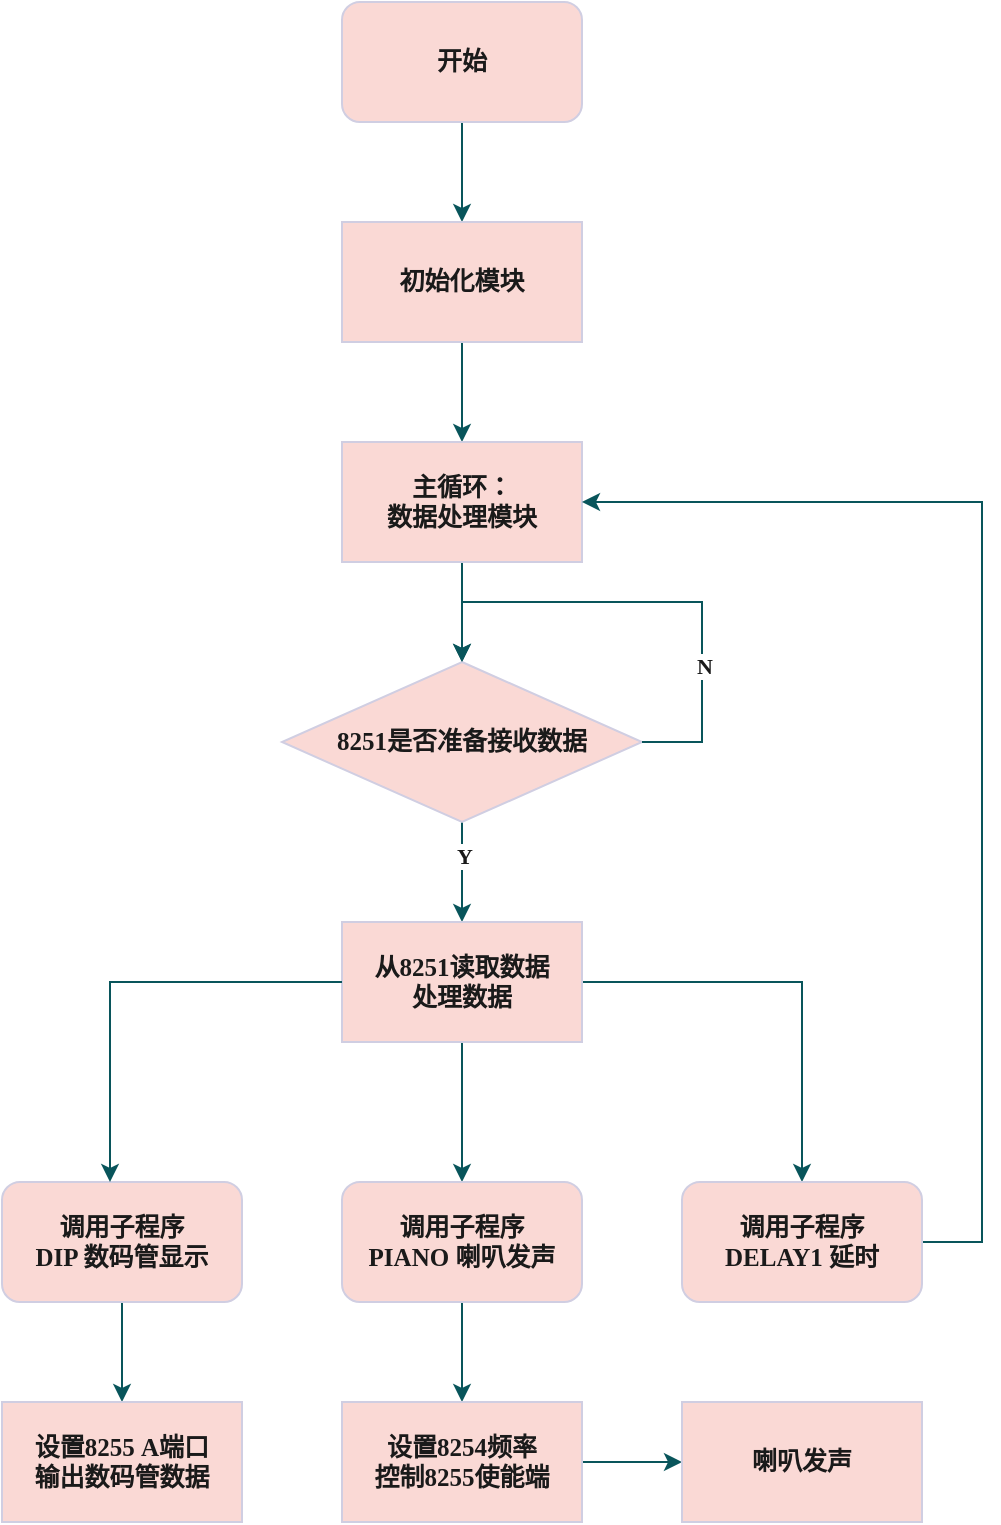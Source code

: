 <mxfile version="22.1.2" type="device">
  <diagram name="第 1 页" id="Z63aADtN7esR6h8jFY1F">
    <mxGraphModel dx="883" dy="865" grid="1" gridSize="10" guides="1" tooltips="1" connect="1" arrows="1" fold="1" page="1" pageScale="1" pageWidth="827" pageHeight="1169" math="0" shadow="0">
      <root>
        <mxCell id="0" />
        <mxCell id="1" parent="0" />
        <mxCell id="buTg0yYif5eroDFHaqWJ-5" style="edgeStyle=orthogonalEdgeStyle;rounded=0;orthogonalLoop=1;jettySize=auto;html=1;entryX=0.5;entryY=0;entryDx=0;entryDy=0;fontSize=12.5;fontStyle=1;fontFamily=Comic Sans MS;labelBackgroundColor=none;strokeColor=#09555B;fontColor=default;" edge="1" parent="1" source="buTg0yYif5eroDFHaqWJ-2" target="buTg0yYif5eroDFHaqWJ-4">
          <mxGeometry relative="1" as="geometry" />
        </mxCell>
        <mxCell id="buTg0yYif5eroDFHaqWJ-2" value="开始" style="rounded=1;whiteSpace=wrap;html=1;fontSize=12.5;fontStyle=1;fontFamily=Comic Sans MS;labelBackgroundColor=none;fillColor=#FAD9D5;strokeColor=#D0CEE2;fontColor=#1A1A1A;" vertex="1" parent="1">
          <mxGeometry x="320" y="30" width="120" height="60" as="geometry" />
        </mxCell>
        <mxCell id="buTg0yYif5eroDFHaqWJ-7" value="" style="edgeStyle=orthogonalEdgeStyle;rounded=0;orthogonalLoop=1;jettySize=auto;html=1;fontSize=12.5;fontStyle=1;fontFamily=Comic Sans MS;labelBackgroundColor=none;strokeColor=#09555B;fontColor=default;" edge="1" parent="1" source="buTg0yYif5eroDFHaqWJ-4" target="buTg0yYif5eroDFHaqWJ-6">
          <mxGeometry relative="1" as="geometry" />
        </mxCell>
        <mxCell id="buTg0yYif5eroDFHaqWJ-4" value="初始化模块" style="rounded=0;whiteSpace=wrap;html=1;fontSize=12.5;fontStyle=1;fontFamily=Comic Sans MS;labelBackgroundColor=none;fillColor=#FAD9D5;strokeColor=#D0CEE2;fontColor=#1A1A1A;" vertex="1" parent="1">
          <mxGeometry x="320" y="140" width="120" height="60" as="geometry" />
        </mxCell>
        <mxCell id="buTg0yYif5eroDFHaqWJ-9" value="" style="edgeStyle=orthogonalEdgeStyle;rounded=0;orthogonalLoop=1;jettySize=auto;html=1;fontSize=12.5;fontStyle=1;fontFamily=Comic Sans MS;labelBackgroundColor=none;strokeColor=#09555B;fontColor=default;" edge="1" parent="1" source="buTg0yYif5eroDFHaqWJ-6">
          <mxGeometry relative="1" as="geometry">
            <mxPoint x="380" y="360" as="targetPoint" />
          </mxGeometry>
        </mxCell>
        <mxCell id="buTg0yYif5eroDFHaqWJ-6" value="主循环：&lt;br style=&quot;font-size: 12.5px;&quot;&gt;数据处理模块" style="rounded=0;whiteSpace=wrap;html=1;fontSize=12.5;fontStyle=1;fontFamily=Comic Sans MS;labelBackgroundColor=none;fillColor=#FAD9D5;strokeColor=#D0CEE2;fontColor=#1A1A1A;" vertex="1" parent="1">
          <mxGeometry x="320" y="250" width="120" height="60" as="geometry" />
        </mxCell>
        <mxCell id="buTg0yYif5eroDFHaqWJ-35" value="" style="edgeStyle=orthogonalEdgeStyle;rounded=0;orthogonalLoop=1;jettySize=auto;html=1;fontSize=12.5;fontStyle=1;fontFamily=Comic Sans MS;labelBackgroundColor=none;strokeColor=#09555B;fontColor=default;" edge="1" parent="1" source="buTg0yYif5eroDFHaqWJ-30">
          <mxGeometry relative="1" as="geometry">
            <mxPoint x="380" y="490" as="targetPoint" />
          </mxGeometry>
        </mxCell>
        <mxCell id="buTg0yYif5eroDFHaqWJ-80" value="Y" style="edgeLabel;html=1;align=center;verticalAlign=middle;resizable=0;points=[];fontColor=#1A1A1A;fontFamily=Comic Sans MS;fontStyle=1" vertex="1" connectable="0" parent="buTg0yYif5eroDFHaqWJ-35">
          <mxGeometry x="-0.324" y="1" relative="1" as="geometry">
            <mxPoint as="offset" />
          </mxGeometry>
        </mxCell>
        <mxCell id="buTg0yYif5eroDFHaqWJ-30" value="8251是否准备接收数据" style="rhombus;whiteSpace=wrap;html=1;fontSize=12.5;fontStyle=1;fontFamily=Comic Sans MS;labelBackgroundColor=none;fillColor=#FAD9D5;strokeColor=#D0CEE2;fontColor=#1A1A1A;" vertex="1" parent="1">
          <mxGeometry x="290" y="360" width="180" height="80" as="geometry" />
        </mxCell>
        <mxCell id="buTg0yYif5eroDFHaqWJ-48" style="edgeStyle=orthogonalEdgeStyle;rounded=0;orthogonalLoop=1;jettySize=auto;html=1;entryX=0.5;entryY=0;entryDx=0;entryDy=0;labelBackgroundColor=none;strokeColor=#09555B;fontColor=default;" edge="1" parent="1" source="buTg0yYif5eroDFHaqWJ-44">
          <mxGeometry relative="1" as="geometry">
            <mxPoint x="160" y="600" as="targetPoint" />
            <Array as="points">
              <mxPoint x="450" y="630" />
              <mxPoint x="450" y="570" />
              <mxPoint x="160" y="570" />
            </Array>
          </mxGeometry>
        </mxCell>
        <mxCell id="buTg0yYif5eroDFHaqWJ-58" style="edgeStyle=orthogonalEdgeStyle;rounded=0;orthogonalLoop=1;jettySize=auto;html=1;exitX=1;exitY=0.5;exitDx=0;exitDy=0;entryX=0.5;entryY=0;entryDx=0;entryDy=0;fontSize=12.5;fontStyle=1;fontFamily=Comic Sans MS;labelBackgroundColor=none;strokeColor=#09555B;fontColor=default;" edge="1" parent="1" source="buTg0yYif5eroDFHaqWJ-30" target="buTg0yYif5eroDFHaqWJ-30">
          <mxGeometry relative="1" as="geometry">
            <Array as="points">
              <mxPoint x="500" y="400" />
              <mxPoint x="500" y="330" />
              <mxPoint x="380" y="330" />
            </Array>
          </mxGeometry>
        </mxCell>
        <mxCell id="buTg0yYif5eroDFHaqWJ-79" value="N" style="edgeLabel;html=1;align=center;verticalAlign=middle;resizable=0;points=[];fontColor=#1A1A1A;fontFamily=Comic Sans MS;fontStyle=1" vertex="1" connectable="0" parent="buTg0yYif5eroDFHaqWJ-58">
          <mxGeometry x="-0.457" y="-1" relative="1" as="geometry">
            <mxPoint as="offset" />
          </mxGeometry>
        </mxCell>
        <mxCell id="buTg0yYif5eroDFHaqWJ-63" style="edgeStyle=orthogonalEdgeStyle;rounded=0;orthogonalLoop=1;jettySize=auto;html=1;exitX=0.5;exitY=1;exitDx=0;exitDy=0;fontSize=12.5;fontStyle=1;fontFamily=Comic Sans MS;labelBackgroundColor=none;strokeColor=#09555B;fontColor=default;" edge="1" parent="1" source="buTg0yYif5eroDFHaqWJ-61">
          <mxGeometry relative="1" as="geometry">
            <mxPoint x="380" y="620" as="targetPoint" />
          </mxGeometry>
        </mxCell>
        <mxCell id="buTg0yYif5eroDFHaqWJ-70" style="edgeStyle=orthogonalEdgeStyle;rounded=0;orthogonalLoop=1;jettySize=auto;html=1;fontSize=12.5;fontStyle=1;fontFamily=Comic Sans MS;labelBackgroundColor=none;strokeColor=#09555B;fontColor=default;" edge="1" parent="1" source="buTg0yYif5eroDFHaqWJ-61" target="buTg0yYif5eroDFHaqWJ-67">
          <mxGeometry relative="1" as="geometry" />
        </mxCell>
        <mxCell id="buTg0yYif5eroDFHaqWJ-61" value="从8251读取数据&lt;br style=&quot;font-size: 12.5px;&quot;&gt;处理数据" style="rounded=0;whiteSpace=wrap;html=1;fontSize=12.5;fontStyle=1;fontFamily=Comic Sans MS;labelBackgroundColor=none;fillColor=#FAD9D5;strokeColor=#D0CEE2;fontColor=#1A1A1A;" vertex="1" parent="1">
          <mxGeometry x="320" y="490" width="120" height="60" as="geometry" />
        </mxCell>
        <mxCell id="buTg0yYif5eroDFHaqWJ-75" style="edgeStyle=orthogonalEdgeStyle;rounded=0;orthogonalLoop=1;jettySize=auto;html=1;entryX=0.5;entryY=0;entryDx=0;entryDy=0;fontSize=12.5;fontStyle=1;fontFamily=Comic Sans MS;labelBackgroundColor=none;strokeColor=#09555B;fontColor=default;" edge="1" parent="1" source="buTg0yYif5eroDFHaqWJ-65" target="buTg0yYif5eroDFHaqWJ-72">
          <mxGeometry relative="1" as="geometry" />
        </mxCell>
        <mxCell id="buTg0yYif5eroDFHaqWJ-65" value="调用子程序&lt;br style=&quot;font-size: 12.5px;&quot;&gt;DIP 数码管显示" style="rounded=1;whiteSpace=wrap;html=1;fontSize=12.5;fontStyle=1;fontFamily=Comic Sans MS;labelBackgroundColor=none;fillColor=#FAD9D5;strokeColor=#D0CEE2;fontColor=#1A1A1A;" vertex="1" parent="1">
          <mxGeometry x="150" y="620" width="120" height="60" as="geometry" />
        </mxCell>
        <mxCell id="buTg0yYif5eroDFHaqWJ-76" style="edgeStyle=orthogonalEdgeStyle;rounded=0;orthogonalLoop=1;jettySize=auto;html=1;entryX=0.5;entryY=0;entryDx=0;entryDy=0;fontSize=12.5;fontStyle=1;fontFamily=Comic Sans MS;labelBackgroundColor=none;strokeColor=#09555B;fontColor=default;" edge="1" parent="1" source="buTg0yYif5eroDFHaqWJ-66" target="buTg0yYif5eroDFHaqWJ-73">
          <mxGeometry relative="1" as="geometry" />
        </mxCell>
        <mxCell id="buTg0yYif5eroDFHaqWJ-66" value="调用子程序&lt;br style=&quot;font-size: 12.5px;&quot;&gt;PIANO 喇叭发声" style="rounded=1;whiteSpace=wrap;html=1;fontSize=12.5;fontStyle=1;fontFamily=Comic Sans MS;labelBackgroundColor=none;fillColor=#FAD9D5;strokeColor=#D0CEE2;fontColor=#1A1A1A;" vertex="1" parent="1">
          <mxGeometry x="320" y="620" width="120" height="60" as="geometry" />
        </mxCell>
        <mxCell id="buTg0yYif5eroDFHaqWJ-71" style="edgeStyle=orthogonalEdgeStyle;rounded=0;orthogonalLoop=1;jettySize=auto;html=1;entryX=1;entryY=0.5;entryDx=0;entryDy=0;fontSize=12.5;fontStyle=1;fontFamily=Comic Sans MS;labelBackgroundColor=none;strokeColor=#09555B;fontColor=default;" edge="1" parent="1" source="buTg0yYif5eroDFHaqWJ-67" target="buTg0yYif5eroDFHaqWJ-6">
          <mxGeometry relative="1" as="geometry">
            <Array as="points">
              <mxPoint x="640" y="650" />
              <mxPoint x="640" y="280" />
            </Array>
          </mxGeometry>
        </mxCell>
        <mxCell id="buTg0yYif5eroDFHaqWJ-67" value="调用子程序&lt;br style=&quot;font-size: 12.5px;&quot;&gt;DELAY1 延时" style="rounded=1;whiteSpace=wrap;html=1;fontSize=12.5;fontStyle=1;fontFamily=Comic Sans MS;labelBackgroundColor=none;fillColor=#FAD9D5;strokeColor=#D0CEE2;fontColor=#1A1A1A;" vertex="1" parent="1">
          <mxGeometry x="490" y="620" width="120" height="60" as="geometry" />
        </mxCell>
        <mxCell id="buTg0yYif5eroDFHaqWJ-69" style="edgeStyle=orthogonalEdgeStyle;rounded=0;orthogonalLoop=1;jettySize=auto;html=1;entryX=0.45;entryY=0;entryDx=0;entryDy=0;entryPerimeter=0;fontSize=12.5;fontStyle=1;fontFamily=Comic Sans MS;labelBackgroundColor=none;strokeColor=#09555B;fontColor=default;" edge="1" parent="1" source="buTg0yYif5eroDFHaqWJ-61" target="buTg0yYif5eroDFHaqWJ-65">
          <mxGeometry relative="1" as="geometry" />
        </mxCell>
        <mxCell id="buTg0yYif5eroDFHaqWJ-72" value="设置8255 A端口&lt;br style=&quot;font-size: 12.5px;&quot;&gt;输出数码管数据" style="rounded=0;whiteSpace=wrap;html=1;fontSize=12.5;fontStyle=1;fontFamily=Comic Sans MS;labelBackgroundColor=none;fillColor=#FAD9D5;strokeColor=#D0CEE2;fontColor=#1A1A1A;" vertex="1" parent="1">
          <mxGeometry x="150" y="730" width="120" height="60" as="geometry" />
        </mxCell>
        <mxCell id="buTg0yYif5eroDFHaqWJ-78" value="" style="edgeStyle=orthogonalEdgeStyle;rounded=0;orthogonalLoop=1;jettySize=auto;html=1;fontSize=12.5;fontStyle=1;fontFamily=Comic Sans MS;labelBackgroundColor=none;strokeColor=#09555B;fontColor=default;" edge="1" parent="1" source="buTg0yYif5eroDFHaqWJ-73" target="buTg0yYif5eroDFHaqWJ-77">
          <mxGeometry relative="1" as="geometry" />
        </mxCell>
        <mxCell id="buTg0yYif5eroDFHaqWJ-73" value="设置8254频率&lt;br style=&quot;font-size: 12.5px;&quot;&gt;控制8255使能端" style="rounded=0;whiteSpace=wrap;html=1;fontSize=12.5;fontStyle=1;fontFamily=Comic Sans MS;labelBackgroundColor=none;fillColor=#FAD9D5;strokeColor=#D0CEE2;fontColor=#1A1A1A;" vertex="1" parent="1">
          <mxGeometry x="320" y="730" width="120" height="60" as="geometry" />
        </mxCell>
        <mxCell id="buTg0yYif5eroDFHaqWJ-77" value="喇叭发声" style="rounded=0;whiteSpace=wrap;html=1;fontSize=12.5;fontStyle=1;fontFamily=Comic Sans MS;labelBackgroundColor=none;fillColor=#FAD9D5;strokeColor=#D0CEE2;fontColor=#1A1A1A;" vertex="1" parent="1">
          <mxGeometry x="490" y="730" width="120" height="60" as="geometry" />
        </mxCell>
      </root>
    </mxGraphModel>
  </diagram>
</mxfile>
